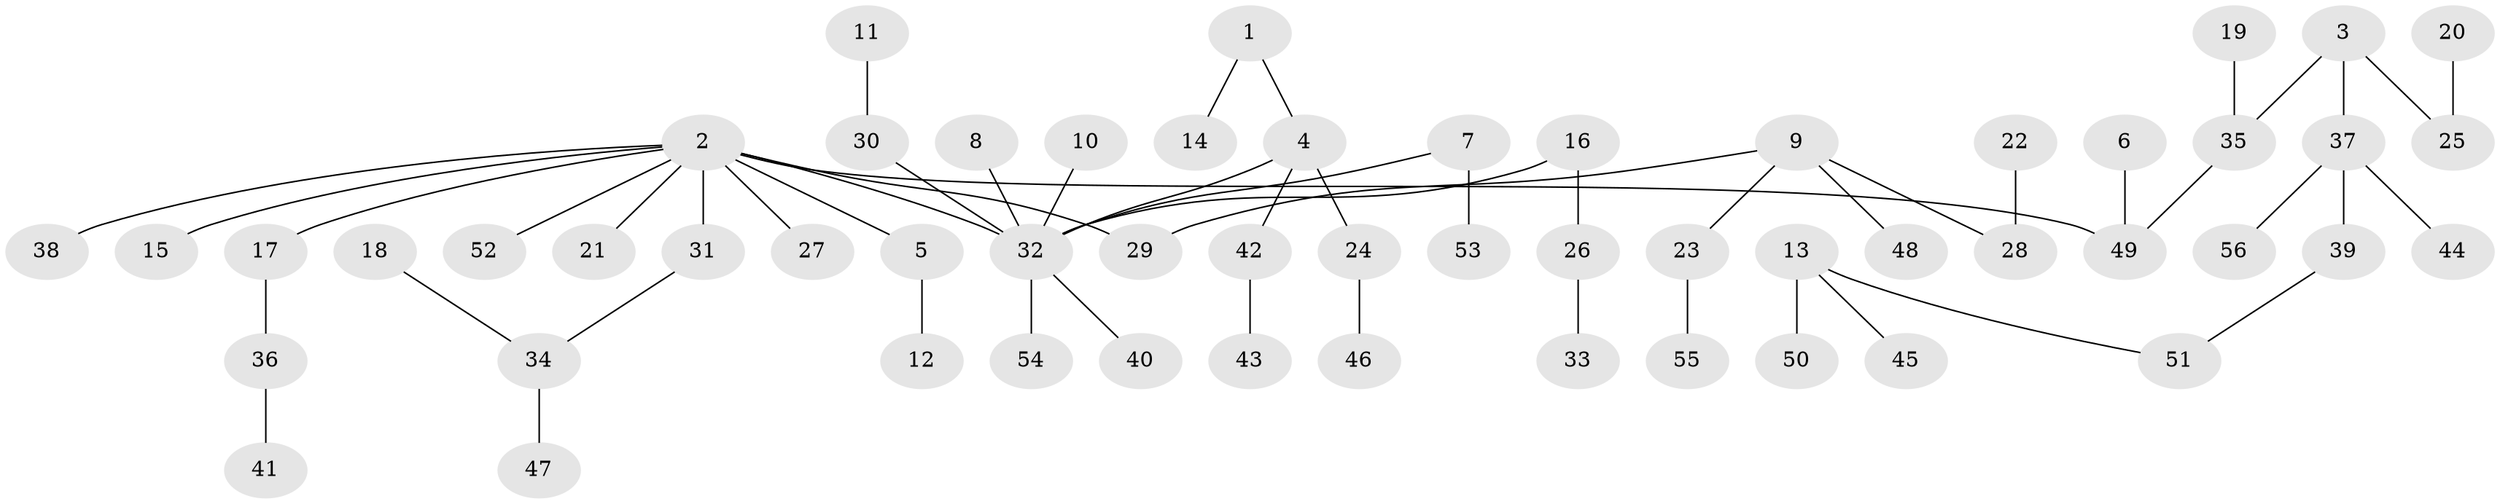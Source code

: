 // original degree distribution, {6: 0.017857142857142856, 7: 0.017857142857142856, 3: 0.19642857142857142, 4: 0.03571428571428571, 5: 0.008928571428571428, 2: 0.25, 1: 0.4732142857142857}
// Generated by graph-tools (version 1.1) at 2025/26/03/09/25 03:26:23]
// undirected, 56 vertices, 55 edges
graph export_dot {
graph [start="1"]
  node [color=gray90,style=filled];
  1;
  2;
  3;
  4;
  5;
  6;
  7;
  8;
  9;
  10;
  11;
  12;
  13;
  14;
  15;
  16;
  17;
  18;
  19;
  20;
  21;
  22;
  23;
  24;
  25;
  26;
  27;
  28;
  29;
  30;
  31;
  32;
  33;
  34;
  35;
  36;
  37;
  38;
  39;
  40;
  41;
  42;
  43;
  44;
  45;
  46;
  47;
  48;
  49;
  50;
  51;
  52;
  53;
  54;
  55;
  56;
  1 -- 4 [weight=1.0];
  1 -- 14 [weight=1.0];
  2 -- 5 [weight=1.0];
  2 -- 15 [weight=1.0];
  2 -- 17 [weight=1.0];
  2 -- 21 [weight=1.0];
  2 -- 27 [weight=1.0];
  2 -- 29 [weight=1.0];
  2 -- 31 [weight=1.0];
  2 -- 32 [weight=1.0];
  2 -- 38 [weight=1.0];
  2 -- 49 [weight=1.0];
  2 -- 52 [weight=1.0];
  3 -- 25 [weight=1.0];
  3 -- 35 [weight=1.0];
  3 -- 37 [weight=1.0];
  4 -- 24 [weight=1.0];
  4 -- 32 [weight=1.0];
  4 -- 42 [weight=1.0];
  5 -- 12 [weight=1.0];
  6 -- 49 [weight=1.0];
  7 -- 32 [weight=1.0];
  7 -- 53 [weight=1.0];
  8 -- 32 [weight=1.0];
  9 -- 23 [weight=1.0];
  9 -- 28 [weight=1.0];
  9 -- 29 [weight=1.0];
  9 -- 48 [weight=1.0];
  10 -- 32 [weight=1.0];
  11 -- 30 [weight=1.0];
  13 -- 45 [weight=1.0];
  13 -- 50 [weight=1.0];
  13 -- 51 [weight=1.0];
  16 -- 26 [weight=1.0];
  16 -- 32 [weight=1.0];
  17 -- 36 [weight=1.0];
  18 -- 34 [weight=1.0];
  19 -- 35 [weight=1.0];
  20 -- 25 [weight=1.0];
  22 -- 28 [weight=1.0];
  23 -- 55 [weight=1.0];
  24 -- 46 [weight=1.0];
  26 -- 33 [weight=1.0];
  30 -- 32 [weight=1.0];
  31 -- 34 [weight=1.0];
  32 -- 40 [weight=1.0];
  32 -- 54 [weight=1.0];
  34 -- 47 [weight=1.0];
  35 -- 49 [weight=1.0];
  36 -- 41 [weight=1.0];
  37 -- 39 [weight=1.0];
  37 -- 44 [weight=1.0];
  37 -- 56 [weight=1.0];
  39 -- 51 [weight=1.0];
  42 -- 43 [weight=1.0];
}
